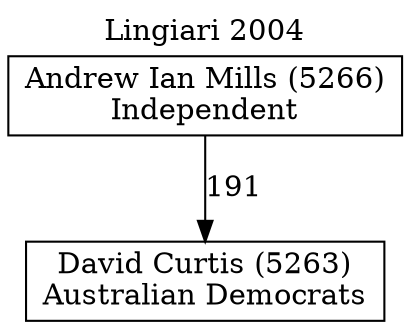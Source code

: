 // House preference flow
digraph "David Curtis (5263)_Lingiari_2004" {
	graph [label="Lingiari 2004" labelloc=t mclimit=10]
	node [shape=box]
	"David Curtis (5263)" [label="David Curtis (5263)
Australian Democrats"]
	"Andrew Ian Mills (5266)" [label="Andrew Ian Mills (5266)
Independent"]
	"Andrew Ian Mills (5266)" -> "David Curtis (5263)" [label=191]
}
